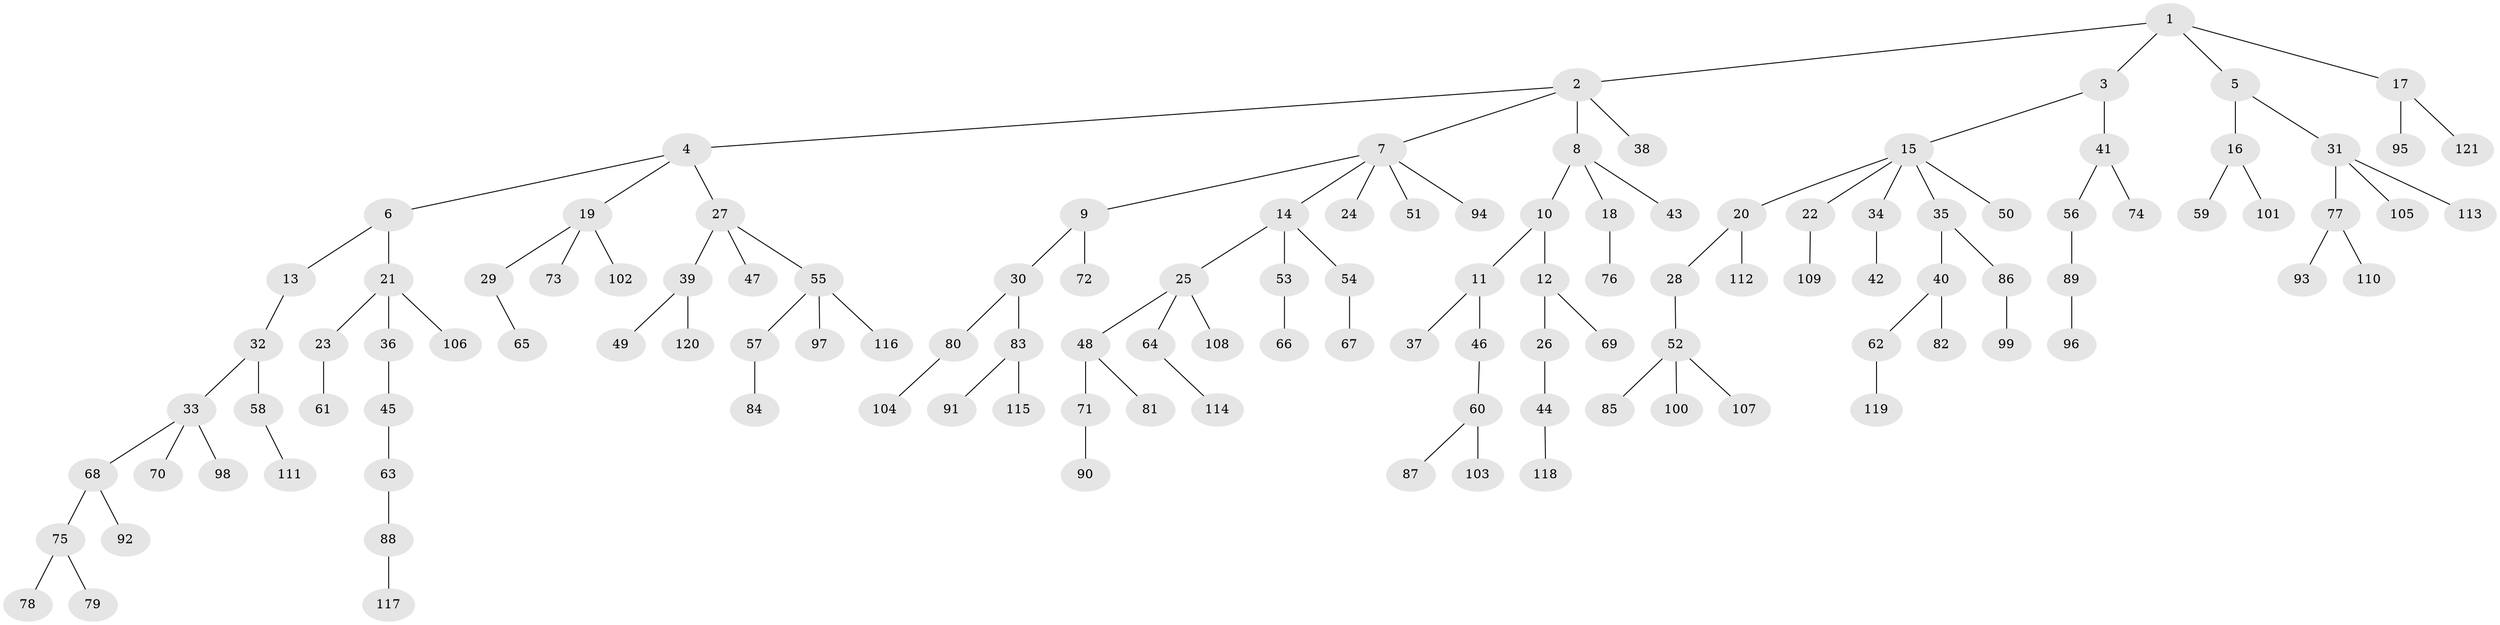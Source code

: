 // coarse degree distribution, {4: 0.09523809523809523, 3: 0.19047619047619047, 2: 0.23809523809523808, 1: 0.4603174603174603, 5: 0.015873015873015872}
// Generated by graph-tools (version 1.1) at 2025/52/03/04/25 22:52:04]
// undirected, 121 vertices, 120 edges
graph export_dot {
  node [color=gray90,style=filled];
  1;
  2;
  3;
  4;
  5;
  6;
  7;
  8;
  9;
  10;
  11;
  12;
  13;
  14;
  15;
  16;
  17;
  18;
  19;
  20;
  21;
  22;
  23;
  24;
  25;
  26;
  27;
  28;
  29;
  30;
  31;
  32;
  33;
  34;
  35;
  36;
  37;
  38;
  39;
  40;
  41;
  42;
  43;
  44;
  45;
  46;
  47;
  48;
  49;
  50;
  51;
  52;
  53;
  54;
  55;
  56;
  57;
  58;
  59;
  60;
  61;
  62;
  63;
  64;
  65;
  66;
  67;
  68;
  69;
  70;
  71;
  72;
  73;
  74;
  75;
  76;
  77;
  78;
  79;
  80;
  81;
  82;
  83;
  84;
  85;
  86;
  87;
  88;
  89;
  90;
  91;
  92;
  93;
  94;
  95;
  96;
  97;
  98;
  99;
  100;
  101;
  102;
  103;
  104;
  105;
  106;
  107;
  108;
  109;
  110;
  111;
  112;
  113;
  114;
  115;
  116;
  117;
  118;
  119;
  120;
  121;
  1 -- 2;
  1 -- 3;
  1 -- 5;
  1 -- 17;
  2 -- 4;
  2 -- 7;
  2 -- 8;
  2 -- 38;
  3 -- 15;
  3 -- 41;
  4 -- 6;
  4 -- 19;
  4 -- 27;
  5 -- 16;
  5 -- 31;
  6 -- 13;
  6 -- 21;
  7 -- 9;
  7 -- 14;
  7 -- 24;
  7 -- 51;
  7 -- 94;
  8 -- 10;
  8 -- 18;
  8 -- 43;
  9 -- 30;
  9 -- 72;
  10 -- 11;
  10 -- 12;
  11 -- 37;
  11 -- 46;
  12 -- 26;
  12 -- 69;
  13 -- 32;
  14 -- 25;
  14 -- 53;
  14 -- 54;
  15 -- 20;
  15 -- 22;
  15 -- 34;
  15 -- 35;
  15 -- 50;
  16 -- 59;
  16 -- 101;
  17 -- 95;
  17 -- 121;
  18 -- 76;
  19 -- 29;
  19 -- 73;
  19 -- 102;
  20 -- 28;
  20 -- 112;
  21 -- 23;
  21 -- 36;
  21 -- 106;
  22 -- 109;
  23 -- 61;
  25 -- 48;
  25 -- 64;
  25 -- 108;
  26 -- 44;
  27 -- 39;
  27 -- 47;
  27 -- 55;
  28 -- 52;
  29 -- 65;
  30 -- 80;
  30 -- 83;
  31 -- 77;
  31 -- 105;
  31 -- 113;
  32 -- 33;
  32 -- 58;
  33 -- 68;
  33 -- 70;
  33 -- 98;
  34 -- 42;
  35 -- 40;
  35 -- 86;
  36 -- 45;
  39 -- 49;
  39 -- 120;
  40 -- 62;
  40 -- 82;
  41 -- 56;
  41 -- 74;
  44 -- 118;
  45 -- 63;
  46 -- 60;
  48 -- 71;
  48 -- 81;
  52 -- 85;
  52 -- 100;
  52 -- 107;
  53 -- 66;
  54 -- 67;
  55 -- 57;
  55 -- 97;
  55 -- 116;
  56 -- 89;
  57 -- 84;
  58 -- 111;
  60 -- 87;
  60 -- 103;
  62 -- 119;
  63 -- 88;
  64 -- 114;
  68 -- 75;
  68 -- 92;
  71 -- 90;
  75 -- 78;
  75 -- 79;
  77 -- 93;
  77 -- 110;
  80 -- 104;
  83 -- 91;
  83 -- 115;
  86 -- 99;
  88 -- 117;
  89 -- 96;
}
